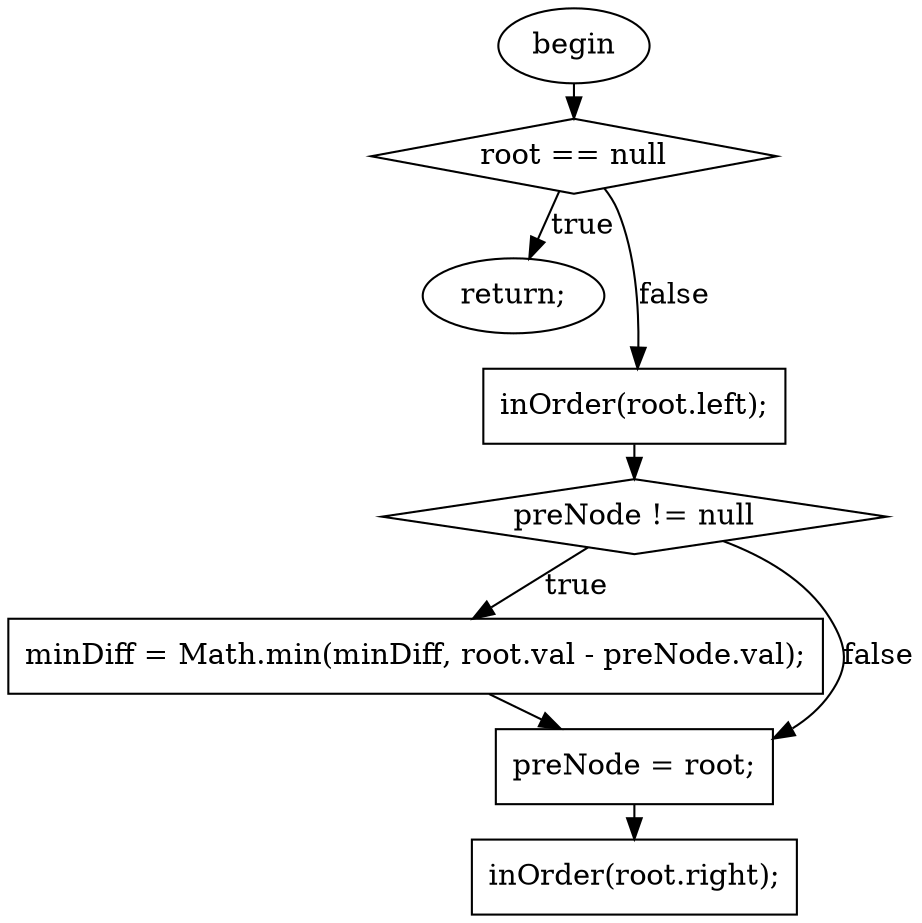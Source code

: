 digraph G{
ranksep = 0.1;
nodesep = 0.1;
F0T0[ shape=ellipse, label="begin", style="filled", fillcolor="white"]
F49T72[ shape=diamond, label="root == null", style="filled", fillcolor="white"]
F66T72X[ shape=ellipse, label="return;", style="filled", fillcolor="white"]
F82T100[ shape=box, label="inOrder(root.left);", style="filled", fillcolor="white"]
F110T181[ shape=diamond, label="preNode != null", style="filled", fillcolor="white"]
F130T181X[ shape=box, label="minDiff = Math.min(minDiff, root.val - preNode.val);", style="filled", fillcolor="white"]
F191T205[ shape=box, label="preNode = root;", style="filled", fillcolor="white"]
F215T234[ shape=box, label="inOrder(root.right);", style="filled", fillcolor="white"]
F0T0 -> F49T72
F82T100 -> F110T181
F130T181X -> F191T205
F191T205 -> F215T234
F49T72 -> F66T72X[label="true", minlen=1]
F110T181 -> F130T181X[label="true", minlen=1]
F49T72 -> F82T100[label="false", minlen=2]
F110T181 -> F191T205[label="false", minlen=2]
}
